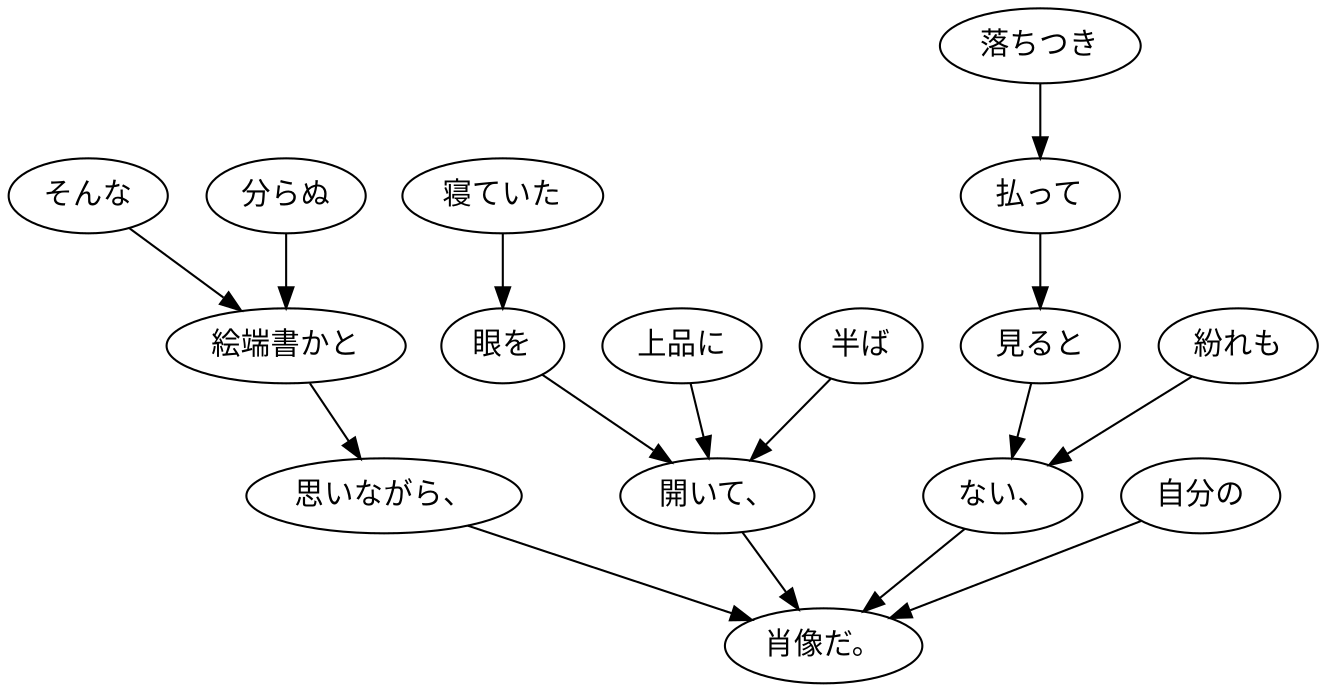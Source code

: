 digraph graph348 {
	node0 [label="そんな"];
	node1 [label="分らぬ"];
	node2 [label="絵端書かと"];
	node3 [label="思いながら、"];
	node4 [label="寝ていた"];
	node5 [label="眼を"];
	node6 [label="上品に"];
	node7 [label="半ば"];
	node8 [label="開いて、"];
	node9 [label="落ちつき"];
	node10 [label="払って"];
	node11 [label="見ると"];
	node12 [label="紛れも"];
	node13 [label="ない、"];
	node14 [label="自分の"];
	node15 [label="肖像だ。"];
	node0 -> node2;
	node1 -> node2;
	node2 -> node3;
	node3 -> node15;
	node4 -> node5;
	node5 -> node8;
	node6 -> node8;
	node7 -> node8;
	node8 -> node15;
	node9 -> node10;
	node10 -> node11;
	node11 -> node13;
	node12 -> node13;
	node13 -> node15;
	node14 -> node15;
}
